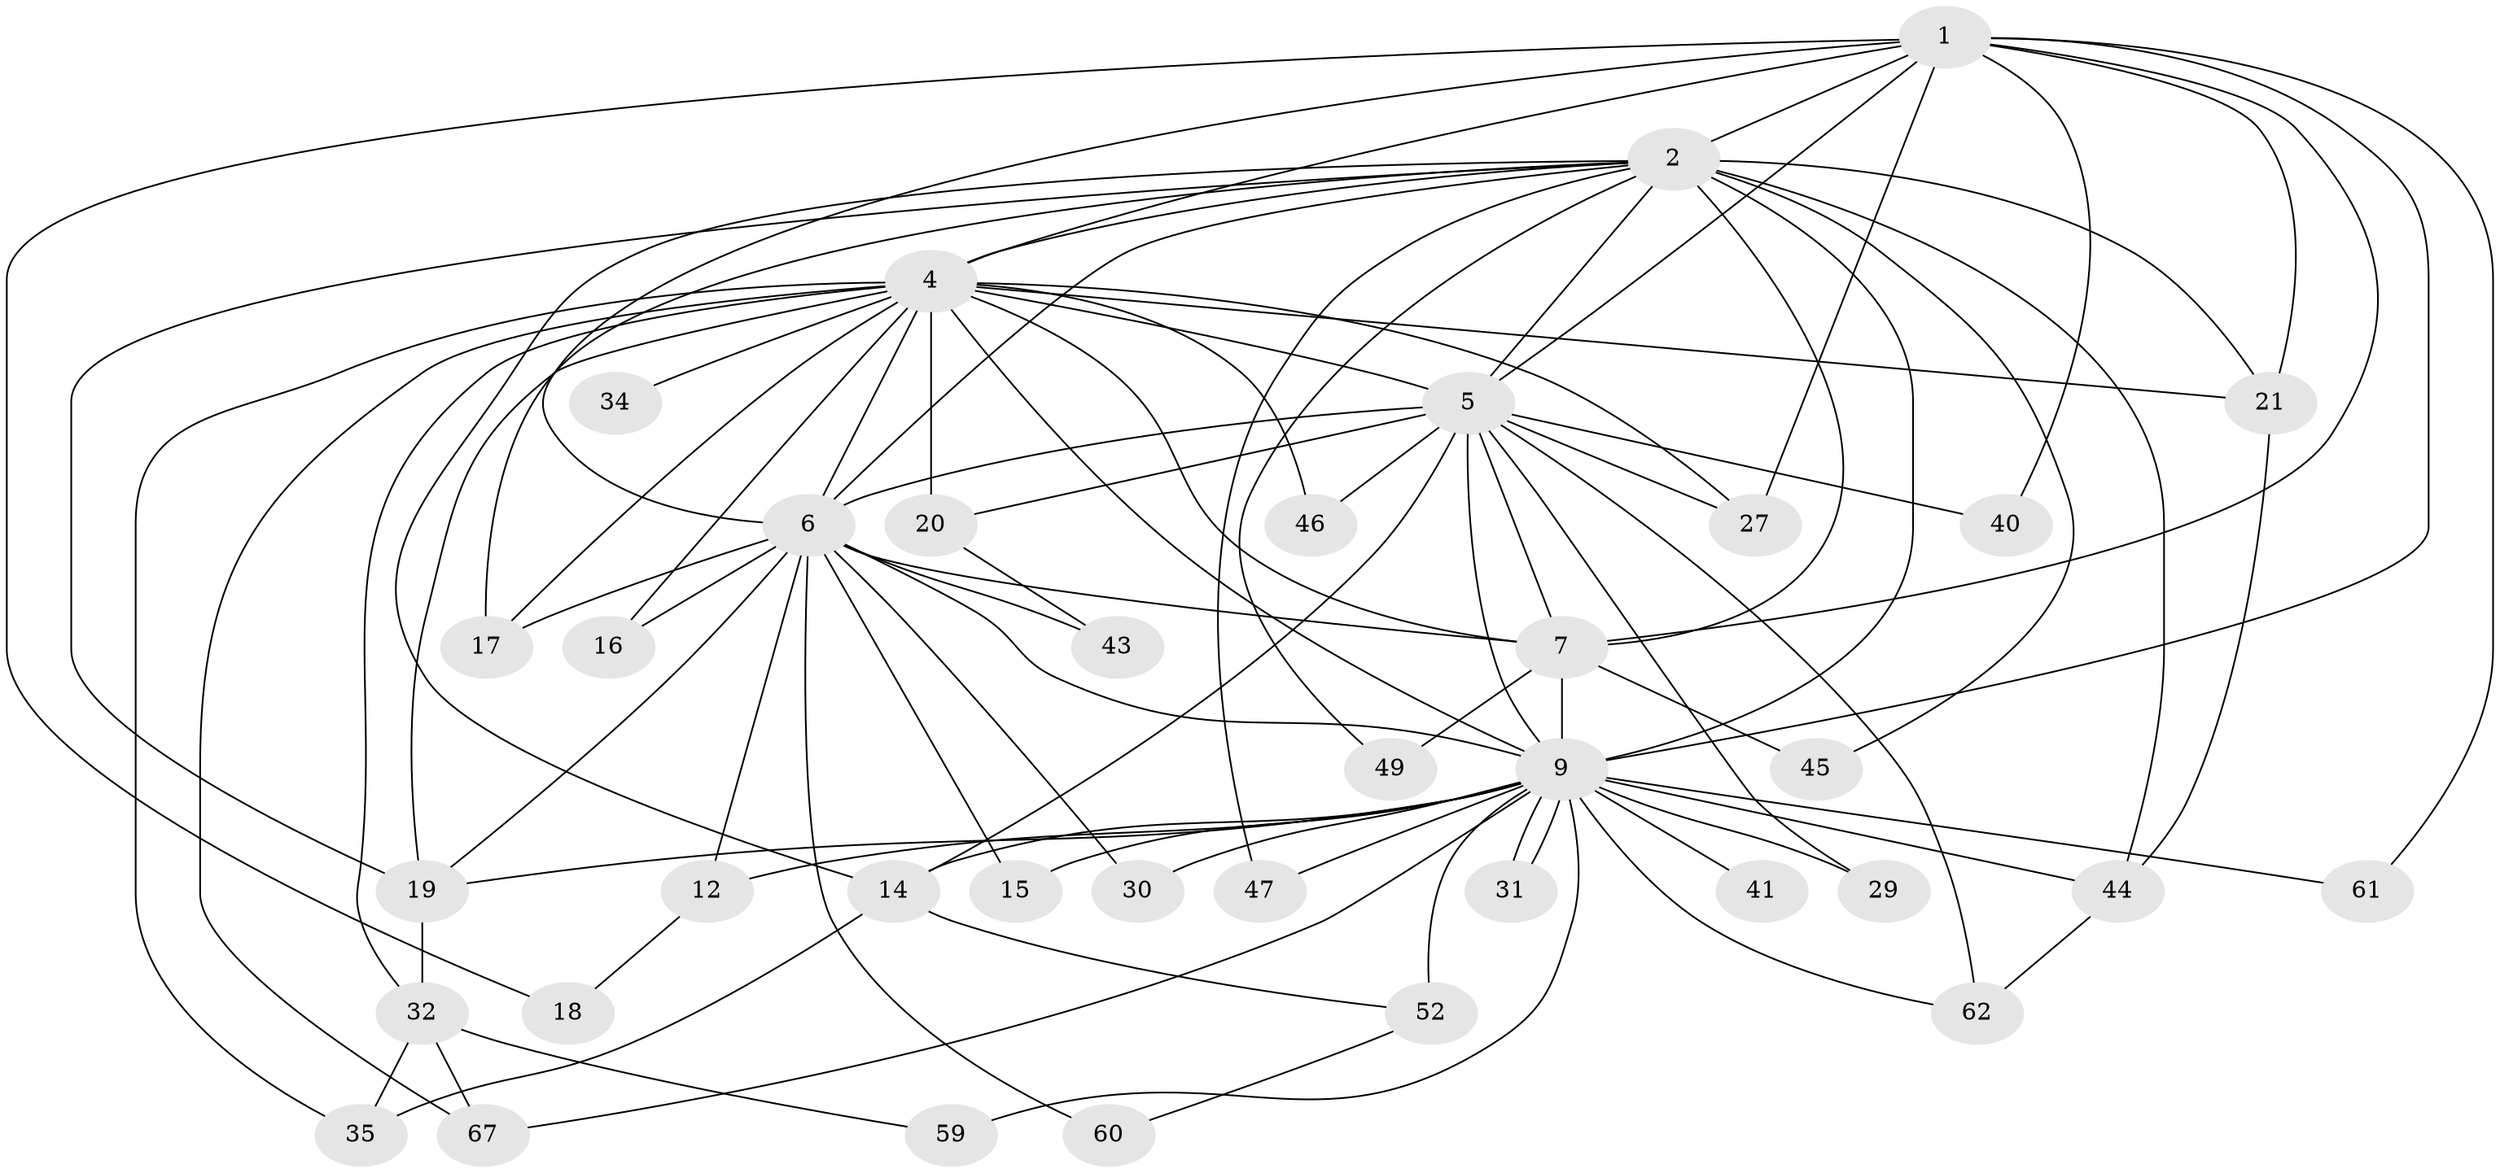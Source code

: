 // original degree distribution, {17: 0.02702702702702703, 16: 0.013513513513513514, 9: 0.013513513513513514, 25: 0.013513513513513514, 20: 0.013513513513513514, 18: 0.02702702702702703, 12: 0.013513513513513514, 23: 0.013513513513513514, 4: 0.12162162162162163, 3: 0.20270270270270271, 2: 0.5, 5: 0.02702702702702703, 6: 0.013513513513513514}
// Generated by graph-tools (version 1.1) at 2025/14/03/09/25 04:14:15]
// undirected, 37 vertices, 89 edges
graph export_dot {
graph [start="1"]
  node [color=gray90,style=filled];
  1 [super="+22+28"];
  2 [super="+8+56+3+39+24"];
  4 [super="+26"];
  5 [super="+48+50+36+13+55+11"];
  6 [super="+37"];
  7;
  9 [super="+10+54"];
  12;
  14;
  15;
  16;
  17 [super="+73"];
  18;
  19 [super="+23+33"];
  20;
  21 [super="+38"];
  27 [super="+70"];
  29;
  30;
  31;
  32;
  34;
  35 [super="+42"];
  40;
  41;
  43;
  44 [super="+69+63"];
  45;
  46;
  47;
  49;
  52;
  59;
  60;
  61;
  62;
  67 [super="+71"];
  1 -- 2 [weight=5];
  1 -- 4;
  1 -- 5 [weight=2];
  1 -- 6;
  1 -- 7;
  1 -- 9 [weight=4];
  1 -- 18;
  1 -- 21 [weight=2];
  1 -- 27;
  1 -- 40;
  1 -- 61;
  2 -- 4 [weight=6];
  2 -- 5 [weight=3];
  2 -- 6 [weight=3];
  2 -- 7 [weight=3];
  2 -- 9 [weight=7];
  2 -- 17;
  2 -- 44;
  2 -- 47;
  2 -- 14;
  2 -- 49;
  2 -- 19 [weight=2];
  2 -- 21;
  2 -- 45;
  4 -- 5 [weight=4];
  4 -- 6;
  4 -- 7;
  4 -- 9 [weight=2];
  4 -- 16;
  4 -- 17;
  4 -- 20;
  4 -- 32;
  4 -- 46;
  4 -- 67;
  4 -- 27;
  4 -- 34;
  4 -- 35;
  4 -- 21;
  4 -- 19 [weight=2];
  5 -- 6 [weight=2];
  5 -- 7;
  5 -- 9 [weight=3];
  5 -- 27;
  5 -- 40;
  5 -- 46;
  5 -- 62;
  5 -- 14;
  5 -- 29;
  5 -- 20;
  6 -- 7 [weight=2];
  6 -- 9 [weight=4];
  6 -- 12;
  6 -- 15;
  6 -- 16;
  6 -- 30;
  6 -- 60;
  6 -- 19;
  6 -- 43;
  6 -- 17;
  7 -- 9 [weight=2];
  7 -- 45;
  7 -- 49;
  9 -- 12;
  9 -- 14;
  9 -- 29;
  9 -- 31;
  9 -- 31;
  9 -- 41 [weight=2];
  9 -- 44;
  9 -- 47;
  9 -- 52;
  9 -- 62;
  9 -- 67;
  9 -- 15;
  9 -- 59;
  9 -- 61;
  9 -- 30;
  9 -- 19;
  12 -- 18;
  14 -- 52;
  14 -- 35;
  19 -- 32 [weight=2];
  20 -- 43;
  21 -- 44;
  32 -- 35;
  32 -- 59;
  32 -- 67;
  44 -- 62;
  52 -- 60;
}
